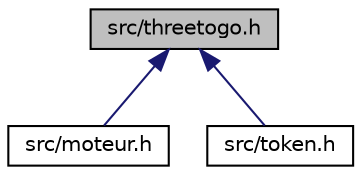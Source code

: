 digraph "src/threetogo.h"
{
  edge [fontname="Helvetica",fontsize="10",labelfontname="Helvetica",labelfontsize="10"];
  node [fontname="Helvetica",fontsize="10",shape=record];
  Node1 [label="src/threetogo.h",height=0.2,width=0.4,color="black", fillcolor="grey75", style="filled", fontcolor="black"];
  Node1 -> Node2 [dir="back",color="midnightblue",fontsize="10",style="solid",fontname="Helvetica"];
  Node2 [label="src/moteur.h",height=0.2,width=0.4,color="black", fillcolor="white", style="filled",URL="$moteur_8h.html",tooltip="Contient les fonctions du moteur du jeu. "];
  Node1 -> Node3 [dir="back",color="midnightblue",fontsize="10",style="solid",fontname="Helvetica"];
  Node3 [label="src/token.h",height=0.2,width=0.4,color="black", fillcolor="white", style="filled",URL="$token_8h.html",tooltip="Contient les fonctions manipulant les listes de tokens. "];
}
